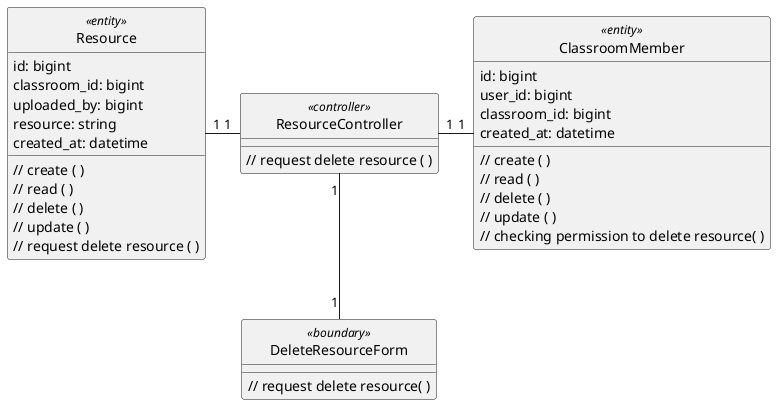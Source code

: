 @startuml deleteResource

class Resource <<entity>> {
    id: bigint
    classroom_id: bigint
    uploaded_by: bigint
    resource: string
    created_at: datetime

    // create ( )
    // read ( )
    // delete ( )
    // update ( )
    // request delete resource ( )
}

class ClassroomMember <<entity>> {
    id: bigint
    user_id: bigint
    classroom_id: bigint
    created_at: datetime

    // create ( )
    // read ( )
    // delete ( )
    // update ( )
    // checking permission to delete resource( )
}

class DeleteResourceForm <<boundary>> {
    // request delete resource( )
}

class ResourceController <<controller>> {
    // request delete resource ( )
}

hide Resource <<entity>> circle
hide DeleteResourceForm <<boundary>> circle
hide ResourceController <<controller>> circle

ResourceController "1" -left- "1" Resource
ResourceController "1" -right- "1" ClassroomMember
ResourceController "1" -down- "1" DeleteResourceForm



@enduml
